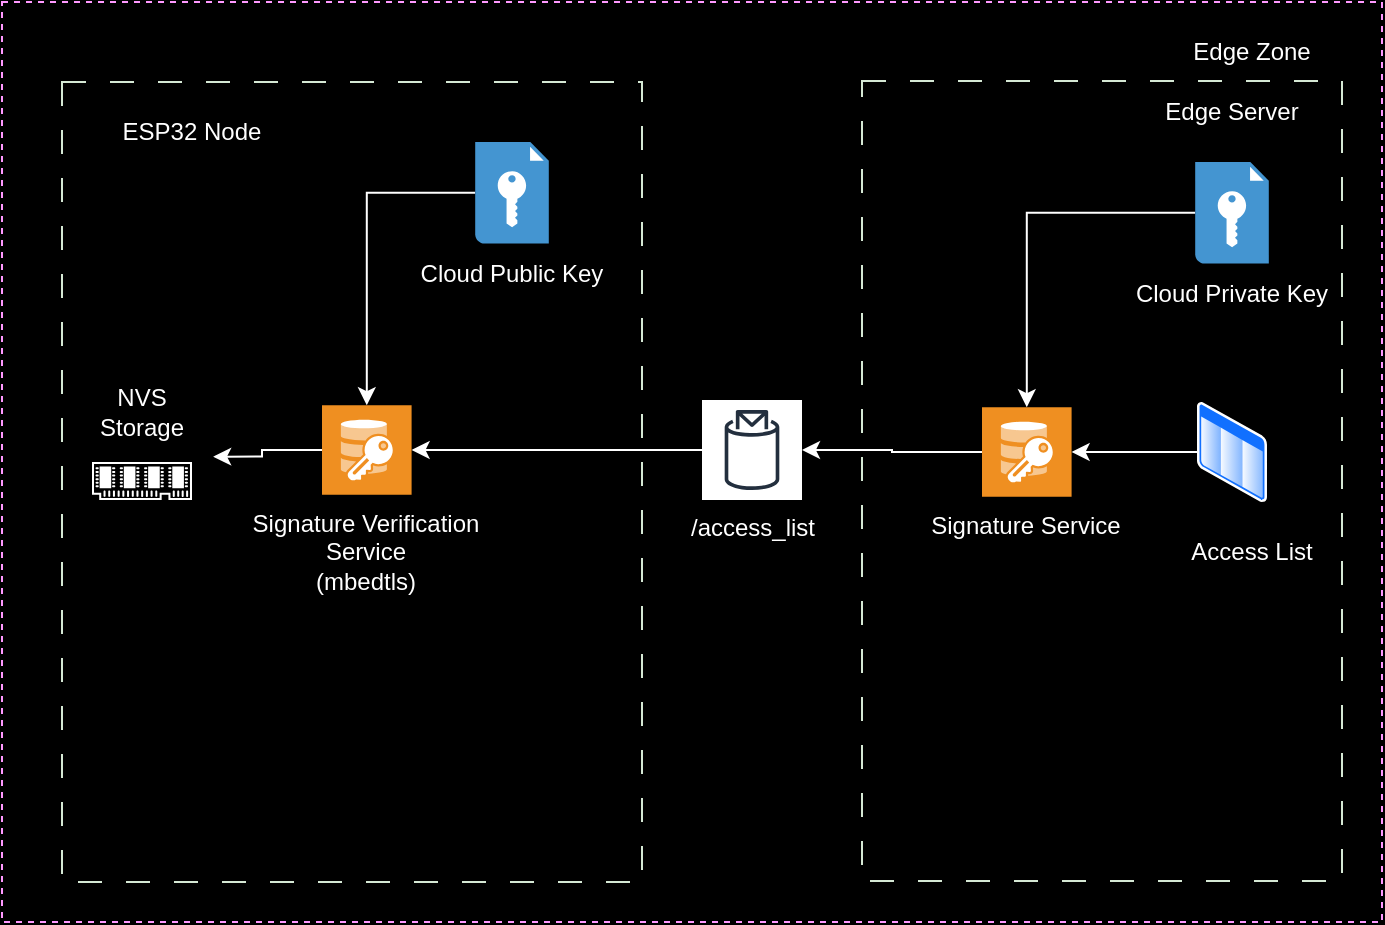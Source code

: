 <mxfile version="24.5.4" type="device">
  <diagram name="Página-1" id="NcUw3zklXFF5DcyBGEPd">
    <mxGraphModel dx="1221" dy="714" grid="1" gridSize="10" guides="1" tooltips="1" connect="1" arrows="1" fold="1" page="1" pageScale="1" pageWidth="827" pageHeight="1169" background="#000000" math="0" shadow="0">
      <root>
        <mxCell id="0" />
        <mxCell id="1" parent="0" />
        <mxCell id="pjMFJL4pRq1TfvZJni5_-3" value="" style="rounded=0;whiteSpace=wrap;html=1;fillColor=none;strokeColor=#FF99FF;dashed=1;" vertex="1" parent="1">
          <mxGeometry x="60" y="120" width="690" height="460" as="geometry" />
        </mxCell>
        <mxCell id="pjMFJL4pRq1TfvZJni5_-20" value="" style="rounded=0;whiteSpace=wrap;html=1;fillColor=none;strokeColor=#D5E8D4;dashed=1;dashPattern=12 12;" vertex="1" parent="1">
          <mxGeometry x="90" y="160" width="290" height="400" as="geometry" />
        </mxCell>
        <mxCell id="pjMFJL4pRq1TfvZJni5_-1" value="" style="sketch=0;pointerEvents=1;shadow=0;dashed=0;html=1;strokeColor=none;fillColor=#FFFFFF;aspect=fixed;labelPosition=center;verticalLabelPosition=bottom;verticalAlign=top;align=center;outlineConnect=0;shape=mxgraph.vvd.memory;" vertex="1" parent="1">
          <mxGeometry x="105" y="350" width="50" height="19" as="geometry" />
        </mxCell>
        <mxCell id="pjMFJL4pRq1TfvZJni5_-2" value="&lt;font color=&quot;#ffffff&quot;&gt;NVS Storage&lt;br&gt;&lt;/font&gt;" style="text;html=1;align=center;verticalAlign=middle;whiteSpace=wrap;rounded=0;" vertex="1" parent="1">
          <mxGeometry x="100" y="310" width="60" height="30" as="geometry" />
        </mxCell>
        <mxCell id="pjMFJL4pRq1TfvZJni5_-13" value="" style="edgeStyle=orthogonalEdgeStyle;rounded=0;orthogonalLoop=1;jettySize=auto;html=1;" edge="1" parent="1">
          <mxGeometry relative="1" as="geometry">
            <mxPoint x="350" y="370" as="sourcePoint" />
            <mxPoint x="355" y="450" as="targetPoint" />
          </mxGeometry>
        </mxCell>
        <mxCell id="pjMFJL4pRq1TfvZJni5_-35" value="&lt;font color=&quot;#ffffff&quot;&gt;Edge Zone&lt;br&gt;&lt;/font&gt;" style="text;html=1;align=center;verticalAlign=middle;whiteSpace=wrap;rounded=0;" vertex="1" parent="1">
          <mxGeometry x="620" y="129.5" width="130" height="30" as="geometry" />
        </mxCell>
        <mxCell id="pjMFJL4pRq1TfvZJni5_-36" value="&lt;font color=&quot;#ffffff&quot;&gt;ESP32 Node&lt;br&gt;&lt;/font&gt;" style="text;html=1;align=center;verticalAlign=middle;whiteSpace=wrap;rounded=0;" vertex="1" parent="1">
          <mxGeometry x="90" y="170" width="130" height="30" as="geometry" />
        </mxCell>
        <mxCell id="pjMFJL4pRq1TfvZJni5_-37" value="" style="rounded=0;whiteSpace=wrap;html=1;fillColor=none;strokeColor=#D5E8D4;dashed=1;dashPattern=12 12;" vertex="1" parent="1">
          <mxGeometry x="490" y="159.5" width="240" height="400" as="geometry" />
        </mxCell>
        <mxCell id="pjMFJL4pRq1TfvZJni5_-38" value="&lt;font color=&quot;#ffffff&quot;&gt;Edge Server&lt;br&gt;&lt;/font&gt;" style="text;html=1;align=center;verticalAlign=middle;whiteSpace=wrap;rounded=0;" vertex="1" parent="1">
          <mxGeometry x="610" y="160" width="130" height="30" as="geometry" />
        </mxCell>
        <mxCell id="pjMFJL4pRq1TfvZJni5_-47" style="edgeStyle=orthogonalEdgeStyle;rounded=0;orthogonalLoop=1;jettySize=auto;html=1;strokeColor=#FFFFFF;" edge="1" parent="1" source="pjMFJL4pRq1TfvZJni5_-40" target="pjMFJL4pRq1TfvZJni5_-46">
          <mxGeometry relative="1" as="geometry" />
        </mxCell>
        <mxCell id="pjMFJL4pRq1TfvZJni5_-40" value="" style="image;aspect=fixed;perimeter=ellipsePerimeter;html=1;align=center;shadow=0;dashed=0;spacingTop=3;image=img/lib/active_directory/list.svg;" vertex="1" parent="1">
          <mxGeometry x="657.5" y="320" width="35" height="50" as="geometry" />
        </mxCell>
        <mxCell id="pjMFJL4pRq1TfvZJni5_-41" value="&lt;div&gt;&lt;font color=&quot;#ffffff&quot;&gt;Signature Verification&lt;/font&gt;&lt;/div&gt;&lt;div&gt;&lt;font color=&quot;#ffffff&quot;&gt;Service&lt;br&gt;&lt;/font&gt;&lt;/div&gt;&lt;div&gt;&lt;font color=&quot;#ffffff&quot;&gt;(mbedtls)&lt;br&gt;&lt;/font&gt;&lt;/div&gt;" style="text;html=1;align=center;verticalAlign=middle;whiteSpace=wrap;rounded=0;" vertex="1" parent="1">
          <mxGeometry x="177.4" y="380.0" width="130" height="30" as="geometry" />
        </mxCell>
        <mxCell id="pjMFJL4pRq1TfvZJni5_-48" style="edgeStyle=orthogonalEdgeStyle;rounded=0;orthogonalLoop=1;jettySize=auto;html=1;strokeColor=#FFFFFF;" edge="1" parent="1" source="pjMFJL4pRq1TfvZJni5_-44" target="pjMFJL4pRq1TfvZJni5_-46">
          <mxGeometry relative="1" as="geometry" />
        </mxCell>
        <mxCell id="pjMFJL4pRq1TfvZJni5_-44" value="" style="shadow=0;dashed=0;html=1;strokeColor=none;fillColor=#4495D1;labelPosition=center;verticalLabelPosition=bottom;verticalAlign=top;align=center;outlineConnect=0;shape=mxgraph.veeam.encryption_key;" vertex="1" parent="1">
          <mxGeometry x="656.6" y="200" width="36.8" height="50.8" as="geometry" />
        </mxCell>
        <mxCell id="pjMFJL4pRq1TfvZJni5_-45" value="&lt;font color=&quot;#ffffff&quot;&gt;Cloud Private Key&lt;br&gt;&lt;/font&gt;" style="text;html=1;align=center;verticalAlign=middle;whiteSpace=wrap;rounded=0;" vertex="1" parent="1">
          <mxGeometry x="610" y="250.8" width="130" height="30" as="geometry" />
        </mxCell>
        <mxCell id="pjMFJL4pRq1TfvZJni5_-57" style="edgeStyle=orthogonalEdgeStyle;rounded=0;orthogonalLoop=1;jettySize=auto;html=1;strokeColor=#FFFFFF;" edge="1" parent="1" source="pjMFJL4pRq1TfvZJni5_-46" target="pjMFJL4pRq1TfvZJni5_-55">
          <mxGeometry relative="1" as="geometry" />
        </mxCell>
        <mxCell id="pjMFJL4pRq1TfvZJni5_-46" value="" style="shadow=0;dashed=0;html=1;strokeColor=none;fillColor=#EF8F21;labelPosition=center;verticalLabelPosition=bottom;verticalAlign=top;align=center;outlineConnect=0;shape=mxgraph.veeam.2d.end_to_end_encryption;" vertex="1" parent="1">
          <mxGeometry x="550" y="322.6" width="44.8" height="44.8" as="geometry" />
        </mxCell>
        <mxCell id="pjMFJL4pRq1TfvZJni5_-49" value="&lt;font color=&quot;#ffffff&quot;&gt;Access List&lt;br&gt;&lt;/font&gt;" style="text;html=1;align=center;verticalAlign=middle;whiteSpace=wrap;rounded=0;" vertex="1" parent="1">
          <mxGeometry x="620" y="380" width="130" height="30" as="geometry" />
        </mxCell>
        <mxCell id="pjMFJL4pRq1TfvZJni5_-64" style="edgeStyle=orthogonalEdgeStyle;rounded=0;orthogonalLoop=1;jettySize=auto;html=1;strokeColor=#FFFFFF;" edge="1" parent="1" source="pjMFJL4pRq1TfvZJni5_-55" target="pjMFJL4pRq1TfvZJni5_-61">
          <mxGeometry relative="1" as="geometry" />
        </mxCell>
        <mxCell id="pjMFJL4pRq1TfvZJni5_-55" value="&lt;font color=&quot;#ffffff&quot;&gt;/access_list&lt;br&gt;&lt;/font&gt;" style="sketch=0;outlineConnect=0;fontColor=#232F3E;gradientColor=none;strokeColor=#232F3E;fillColor=#ffffff;dashed=0;verticalLabelPosition=bottom;verticalAlign=top;align=center;html=1;fontSize=12;fontStyle=0;aspect=fixed;shape=mxgraph.aws4.resourceIcon;resIcon=mxgraph.aws4.topic_2;" vertex="1" parent="1">
          <mxGeometry x="410" y="319" width="50" height="50" as="geometry" />
        </mxCell>
        <mxCell id="pjMFJL4pRq1TfvZJni5_-66" style="edgeStyle=orthogonalEdgeStyle;rounded=0;orthogonalLoop=1;jettySize=auto;html=1;strokeColor=#FFFFFF;" edge="1" parent="1" source="pjMFJL4pRq1TfvZJni5_-59" target="pjMFJL4pRq1TfvZJni5_-61">
          <mxGeometry relative="1" as="geometry" />
        </mxCell>
        <mxCell id="pjMFJL4pRq1TfvZJni5_-59" value="" style="shadow=0;dashed=0;html=1;strokeColor=none;fillColor=#4495D1;labelPosition=center;verticalLabelPosition=bottom;verticalAlign=top;align=center;outlineConnect=0;shape=mxgraph.veeam.encryption_key;" vertex="1" parent="1">
          <mxGeometry x="296.6" y="190" width="36.8" height="50.8" as="geometry" />
        </mxCell>
        <mxCell id="pjMFJL4pRq1TfvZJni5_-60" value="&lt;font color=&quot;#ffffff&quot;&gt;Cloud Public Key&lt;br&gt;&lt;/font&gt;" style="text;html=1;align=center;verticalAlign=middle;whiteSpace=wrap;rounded=0;" vertex="1" parent="1">
          <mxGeometry x="250.0" y="240.8" width="130" height="30" as="geometry" />
        </mxCell>
        <mxCell id="pjMFJL4pRq1TfvZJni5_-61" value="" style="shadow=0;dashed=0;html=1;strokeColor=none;fillColor=#EF8F21;labelPosition=center;verticalLabelPosition=bottom;verticalAlign=top;align=center;outlineConnect=0;shape=mxgraph.veeam.2d.end_to_end_encryption;" vertex="1" parent="1">
          <mxGeometry x="220.0" y="321.6" width="44.8" height="44.8" as="geometry" />
        </mxCell>
        <mxCell id="pjMFJL4pRq1TfvZJni5_-62" value="&lt;font color=&quot;#ffffff&quot;&gt;Signature Service&lt;br&gt;&lt;/font&gt;" style="text;html=1;align=center;verticalAlign=middle;whiteSpace=wrap;rounded=0;" vertex="1" parent="1">
          <mxGeometry x="507.4" y="367.4" width="130" height="30" as="geometry" />
        </mxCell>
        <mxCell id="pjMFJL4pRq1TfvZJni5_-68" style="edgeStyle=orthogonalEdgeStyle;rounded=0;orthogonalLoop=1;jettySize=auto;html=1;entryX=1.093;entryY=1.244;entryDx=0;entryDy=0;entryPerimeter=0;strokeColor=#FFFFFF;" edge="1" parent="1" source="pjMFJL4pRq1TfvZJni5_-61" target="pjMFJL4pRq1TfvZJni5_-2">
          <mxGeometry relative="1" as="geometry" />
        </mxCell>
      </root>
    </mxGraphModel>
  </diagram>
</mxfile>
